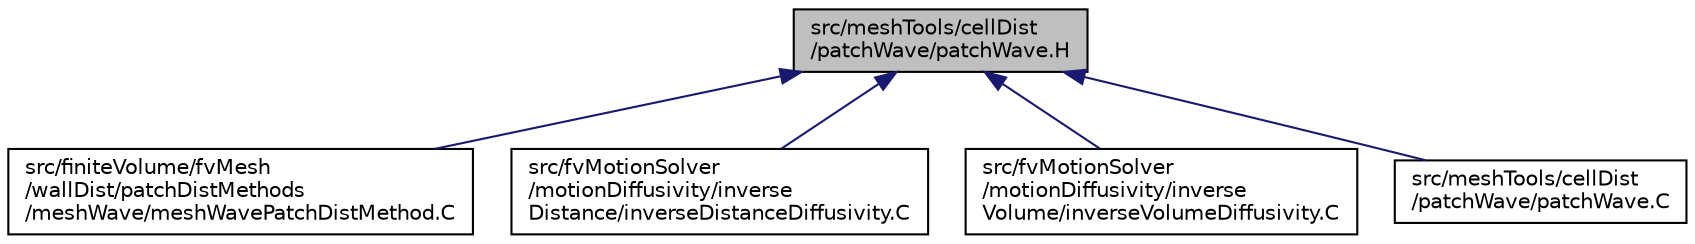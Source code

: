digraph "src/meshTools/cellDist/patchWave/patchWave.H"
{
  bgcolor="transparent";
  edge [fontname="Helvetica",fontsize="10",labelfontname="Helvetica",labelfontsize="10"];
  node [fontname="Helvetica",fontsize="10",shape=record];
  Node185 [label="src/meshTools/cellDist\l/patchWave/patchWave.H",height=0.2,width=0.4,color="black", fillcolor="grey75", style="filled", fontcolor="black"];
  Node185 -> Node186 [dir="back",color="midnightblue",fontsize="10",style="solid",fontname="Helvetica"];
  Node186 [label="src/finiteVolume/fvMesh\l/wallDist/patchDistMethods\l/meshWave/meshWavePatchDistMethod.C",height=0.2,width=0.4,color="black",URL="$a03908.html"];
  Node185 -> Node187 [dir="back",color="midnightblue",fontsize="10",style="solid",fontname="Helvetica"];
  Node187 [label="src/fvMotionSolver\l/motionDiffusivity/inverse\lDistance/inverseDistanceDiffusivity.C",height=0.2,width=0.4,color="black",URL="$a05114.html"];
  Node185 -> Node188 [dir="back",color="midnightblue",fontsize="10",style="solid",fontname="Helvetica"];
  Node188 [label="src/fvMotionSolver\l/motionDiffusivity/inverse\lVolume/inverseVolumeDiffusivity.C",height=0.2,width=0.4,color="black",URL="$a05132.html"];
  Node185 -> Node189 [dir="back",color="midnightblue",fontsize="10",style="solid",fontname="Helvetica"];
  Node189 [label="src/meshTools/cellDist\l/patchWave/patchWave.C",height=0.2,width=0.4,color="black",URL="$a08129.html"];
}
